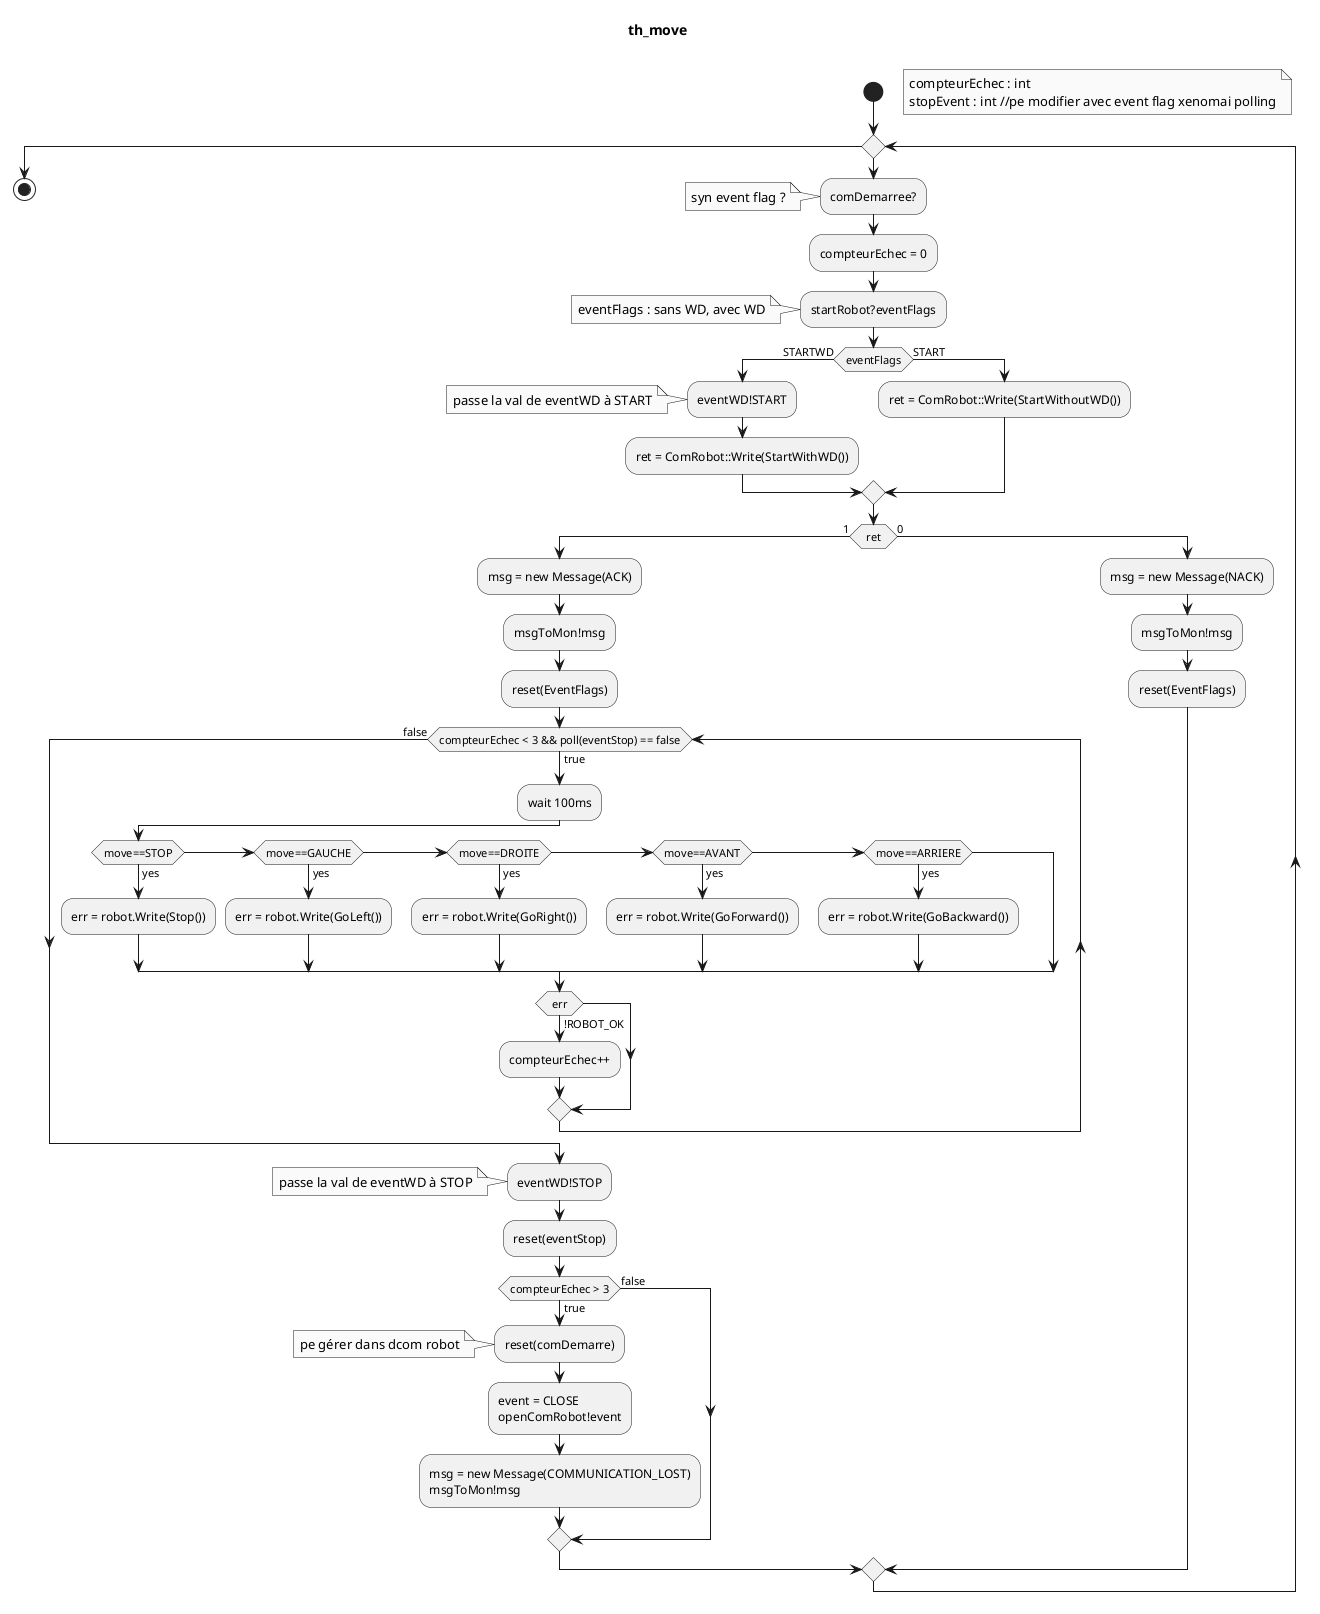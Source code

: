 @startuml

skinparam monochrome true
title th_move \n


start

floating note right
compteurEchec : int
stopEvent : int //pe modifier avec event flag xenomai polling
endnote

while ()
    :comDemarree?;
    note : syn event flag ?
    :compteurEchec = 0;

    :startRobot?eventFlags;
    note
    eventFlags : sans WD, avec WD
    endnote

    if (eventFlags) then (STARTWD)
        :eventWD!START;
    note : passe la val de eventWD à START
        :ret = ComRobot::Write(StartWithWD());
    else (START)
    :ret = ComRobot::Write(StartWithoutWD());
    endif
    
    if (ret) then (1)
    
    :msg = new Message(ACK);

    :msgToMon!msg;

    :reset(EventFlags);

    while (compteurEchec < 3 && poll(eventStop) == false) is (true)
        :wait 100ms;
        if (move==STOP) then (yes)
            :err = robot.Write(Stop());
        elseif (move==GAUCHE) then (yes)
            :err = robot.Write(GoLeft());
        elseif (move==DROITE) then (yes)
            :err = robot.Write(GoRight());
        elseif (move==AVANT) then (yes)
            :err = robot.Write(GoForward());
        elseif (move==ARRIERE) then (yes)
            :err = robot.Write(GoBackward());
        endif
        if (err) then (!ROBOT_OK)
            :compteurEchec++;
        endif
    endwhile (false)
    :eventWD!STOP;
    note : passe la val de eventWD à STOP
:reset(eventStop);

if (compteurEchec > 3) then (true)
    :reset(comDemarre);
    note : pe gérer dans dcom robot
    :event = CLOSE
    openComRobot!event;
    :msg = new Message(COMMUNICATION_LOST)
    msgToMon!msg;
else (false)
endif
else (0)
    :msg = new Message(NACK);

    :msgToMon!msg;

    :reset(EventFlags);
endif
endwhile
stop
@enduml

